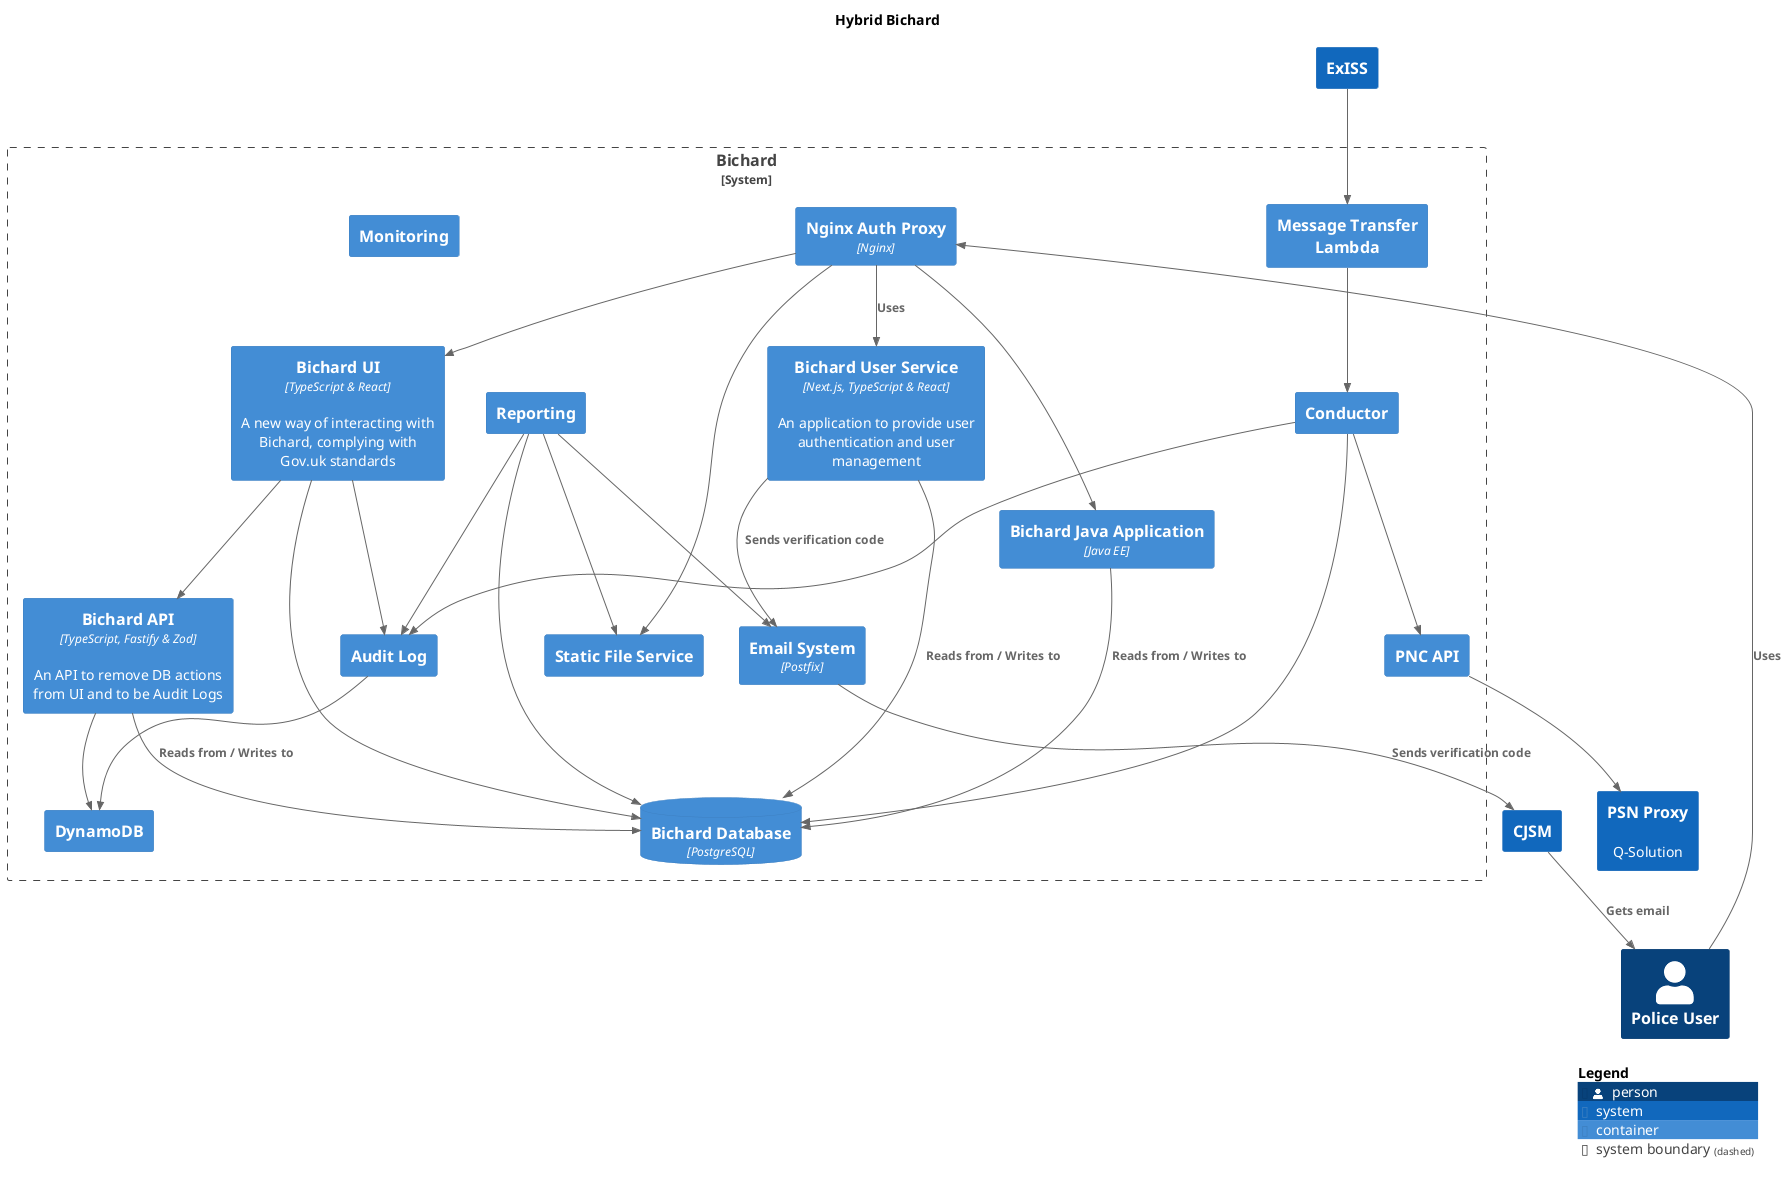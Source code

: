 @startuml
set separator none
title Hybrid Bichard

top to bottom direction

!include <C4/C4>
!include <C4/C4_Context>
!include <C4/C4_Container>

Person(PoliceUser, "Police User", $descr="", $tags="", $link="")
System(CJSM, "CJSM", $descr="", $tags="", $link="")
System(PSNProxy, "PSN Proxy", $descr="Q-Solution", $tags="", $link="")
System(ExISS, "ExISS", $descr="", $tags="", $link="")

System_Boundary("Bichard_boundary", "Bichard", $tags="") {
  Container(Bichard.DynamoDB, "DynamoDB", $techn="", $descr="", $tags="", $link="")
  Container(Bichard.MessageTransferLambda, "Message Transfer Lambda", $techn="", $descr="", $tags="", $link="")
  Container(Bichard.NginxAuthProxy, "Nginx Auth Proxy", $techn="Nginx", $descr="", $tags="", $link="")
  ContainerDb(Bichard.BichardDatabase, "Bichard Database", $techn="PostgreSQL", $descr="", $tags="", $link="")
  Container(Bichard.EmailSystem, "Email System", $techn="Postfix", $descr="", $tags="", $link="")
  Container(Bichard.BichardJavaApplication, "Bichard Java Application", $techn="Java EE", $descr="", $tags="", $link="")
  Container(Bichard.BichardUserService, "Bichard User Service", $techn="Next.js, TypeScript & React", $descr="An application to provide user authentication and user management", $tags="", $link="")
  Container(Bichard.AuditLog, "Audit Log", $techn="", $descr="", $tags="", $link="")
  Container(Bichard.StaticFileService, "Static File Service", $techn="", $descr="", $tags="", $link="")
  Container(Bichard.Reporting, "Reporting", $techn="", $descr="", $tags="", $link="")
  Container(Bichard.Monitoring, "Monitoring", $techn="", $descr="", $tags="", $link="")
  Container(Bichard.PNCAPI, "PNC API", $techn="", $descr="", $tags="", $link="")
  Container(Bichard.BichardUI, "Bichard UI", $techn="TypeScript & React", $descr="A new way of interacting with Bichard, complying with Gov.uk standards", $tags="", $link="")
  Container(Bichard.Conductor, "Conductor", $techn="", $descr="", $tags="", $link="")
  Container(Bichard.BichardAPI, "Bichard API", $techn="TypeScript, Fastify & Zod", $descr="An API to remove DB actions from UI and to be Audit Logs", $tags="", $link="")
}

Rel(Bichard.Reporting, Bichard.AuditLog, "", $techn="", $tags="", $link="")
Rel(Bichard.Reporting, Bichard.StaticFileService, "", $techn="", $tags="", $link="")
Rel(Bichard.Reporting, Bichard.EmailSystem, "", $techn="", $tags="", $link="")
Rel(Bichard.Reporting, Bichard.BichardDatabase, "", $techn="", $tags="", $link="")
Rel(Bichard.NginxAuthProxy, Bichard.BichardUI, "", $techn="", $tags="", $link="")
Rel(Bichard.BichardUI, Bichard.BichardDatabase, "", $techn="", $tags="", $link="")
Rel(Bichard.BichardUI, Bichard.BichardAPI, "", $techn="", $tags="", $link="")
Rel(Bichard.BichardUI, Bichard.AuditLog, "", $techn="", $tags="", $link="")
Rel(Bichard.BichardAPI, Bichard.DynamoDB, "", $techn="", $tags="", $link="")
Rel(Bichard.PNCAPI, PSNProxy, "", $techn="", $tags="", $link="")
Rel(Bichard.Conductor, Bichard.BichardDatabase, "", $techn="", $tags="", $link="")
Rel(Bichard.MessageTransferLambda, Bichard.Conductor, "", $techn="", $tags="", $link="")
Rel(Bichard.Conductor, Bichard.AuditLog, "", $techn="", $tags="", $link="")
Rel(Bichard.Conductor, Bichard.PNCAPI, "", $techn="", $tags="", $link="")
Rel(PoliceUser, Bichard.NginxAuthProxy, "Uses", $techn="", $tags="", $link="")
Rel(CJSM, PoliceUser, "Gets email", $techn="", $tags="", $link="")
Rel(Bichard.EmailSystem, CJSM, "Sends verification code", $techn="", $tags="", $link="")
Rel(Bichard.BichardUserService, Bichard.EmailSystem, "Sends verification code", $techn="", $tags="", $link="")
Rel(Bichard.NginxAuthProxy, Bichard.BichardJavaApplication, "", $techn="", $tags="", $link="")
Rel(Bichard.NginxAuthProxy, Bichard.BichardUserService, "Uses", $techn="", $tags="", $link="")
Rel(Bichard.NginxAuthProxy, Bichard.StaticFileService, "", $techn="", $tags="", $link="")
Rel(Bichard.BichardUserService, Bichard.BichardDatabase, "Reads from / Writes to", $techn="", $tags="", $link="")
Rel(Bichard.BichardJavaApplication, Bichard.BichardDatabase, "Reads from / Writes to", $techn="", $tags="", $link="")
Rel(Bichard.BichardAPI, Bichard.BichardDatabase, "Reads from / Writes to", $techn="", $tags="", $link="")
Rel(ExISS, Bichard.MessageTransferLambda, "", $techn="", $tags="", $link="")
Rel(Bichard.AuditLog, Bichard.DynamoDB, "", $techn="", $tags="", $link="")

SHOW_LEGEND(true)
@enduml